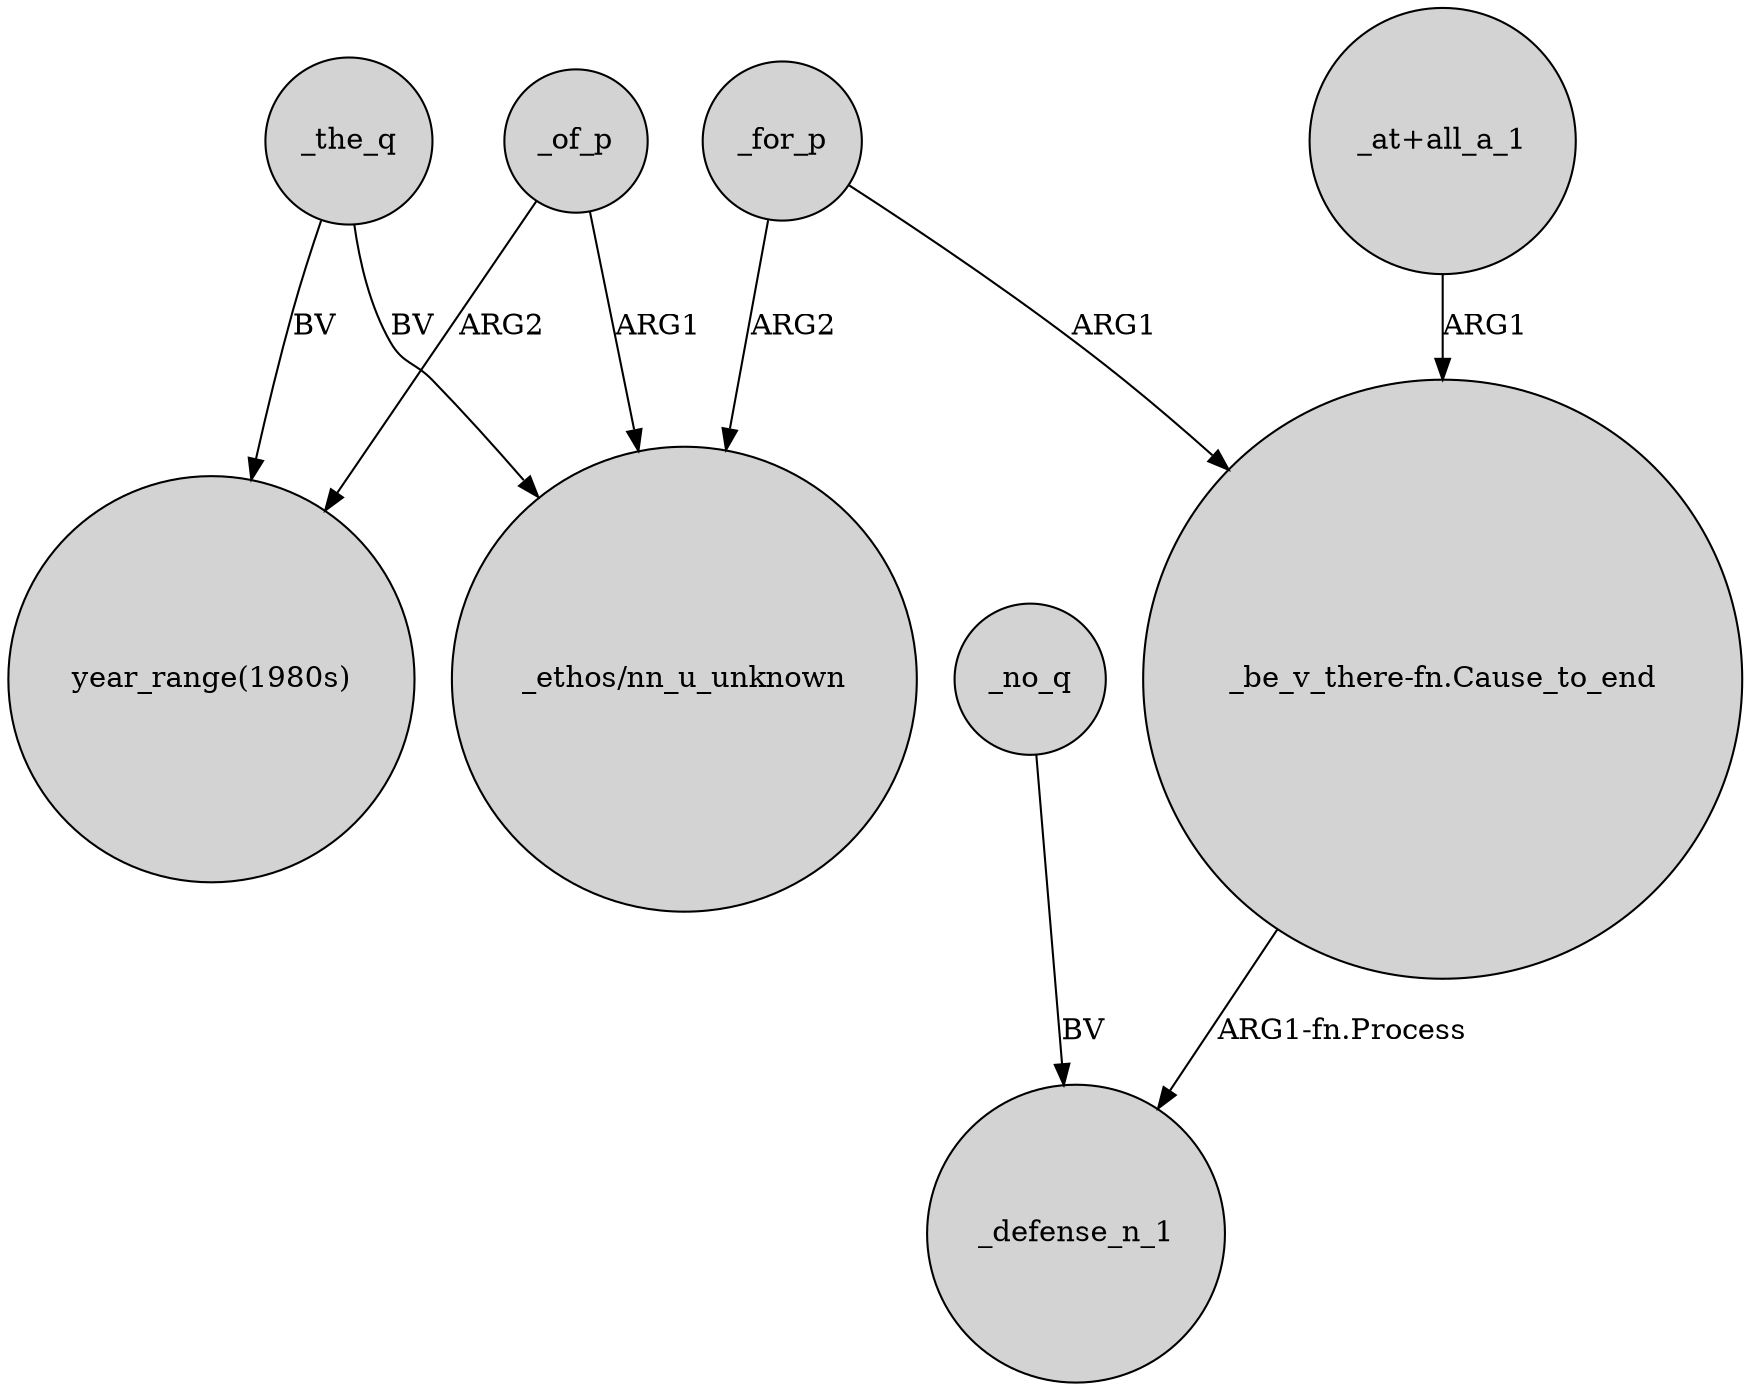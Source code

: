 digraph {
	node [shape=circle style=filled]
	_of_p -> "_ethos/nn_u_unknown" [label=ARG1]
	_the_q -> "_ethos/nn_u_unknown" [label=BV]
	_no_q -> _defense_n_1 [label=BV]
	"_be_v_there-fn.Cause_to_end" -> _defense_n_1 [label="ARG1-fn.Process"]
	_for_p -> "_ethos/nn_u_unknown" [label=ARG2]
	"_at+all_a_1" -> "_be_v_there-fn.Cause_to_end" [label=ARG1]
	_of_p -> "year_range(1980s)" [label=ARG2]
	_the_q -> "year_range(1980s)" [label=BV]
	_for_p -> "_be_v_there-fn.Cause_to_end" [label=ARG1]
}
